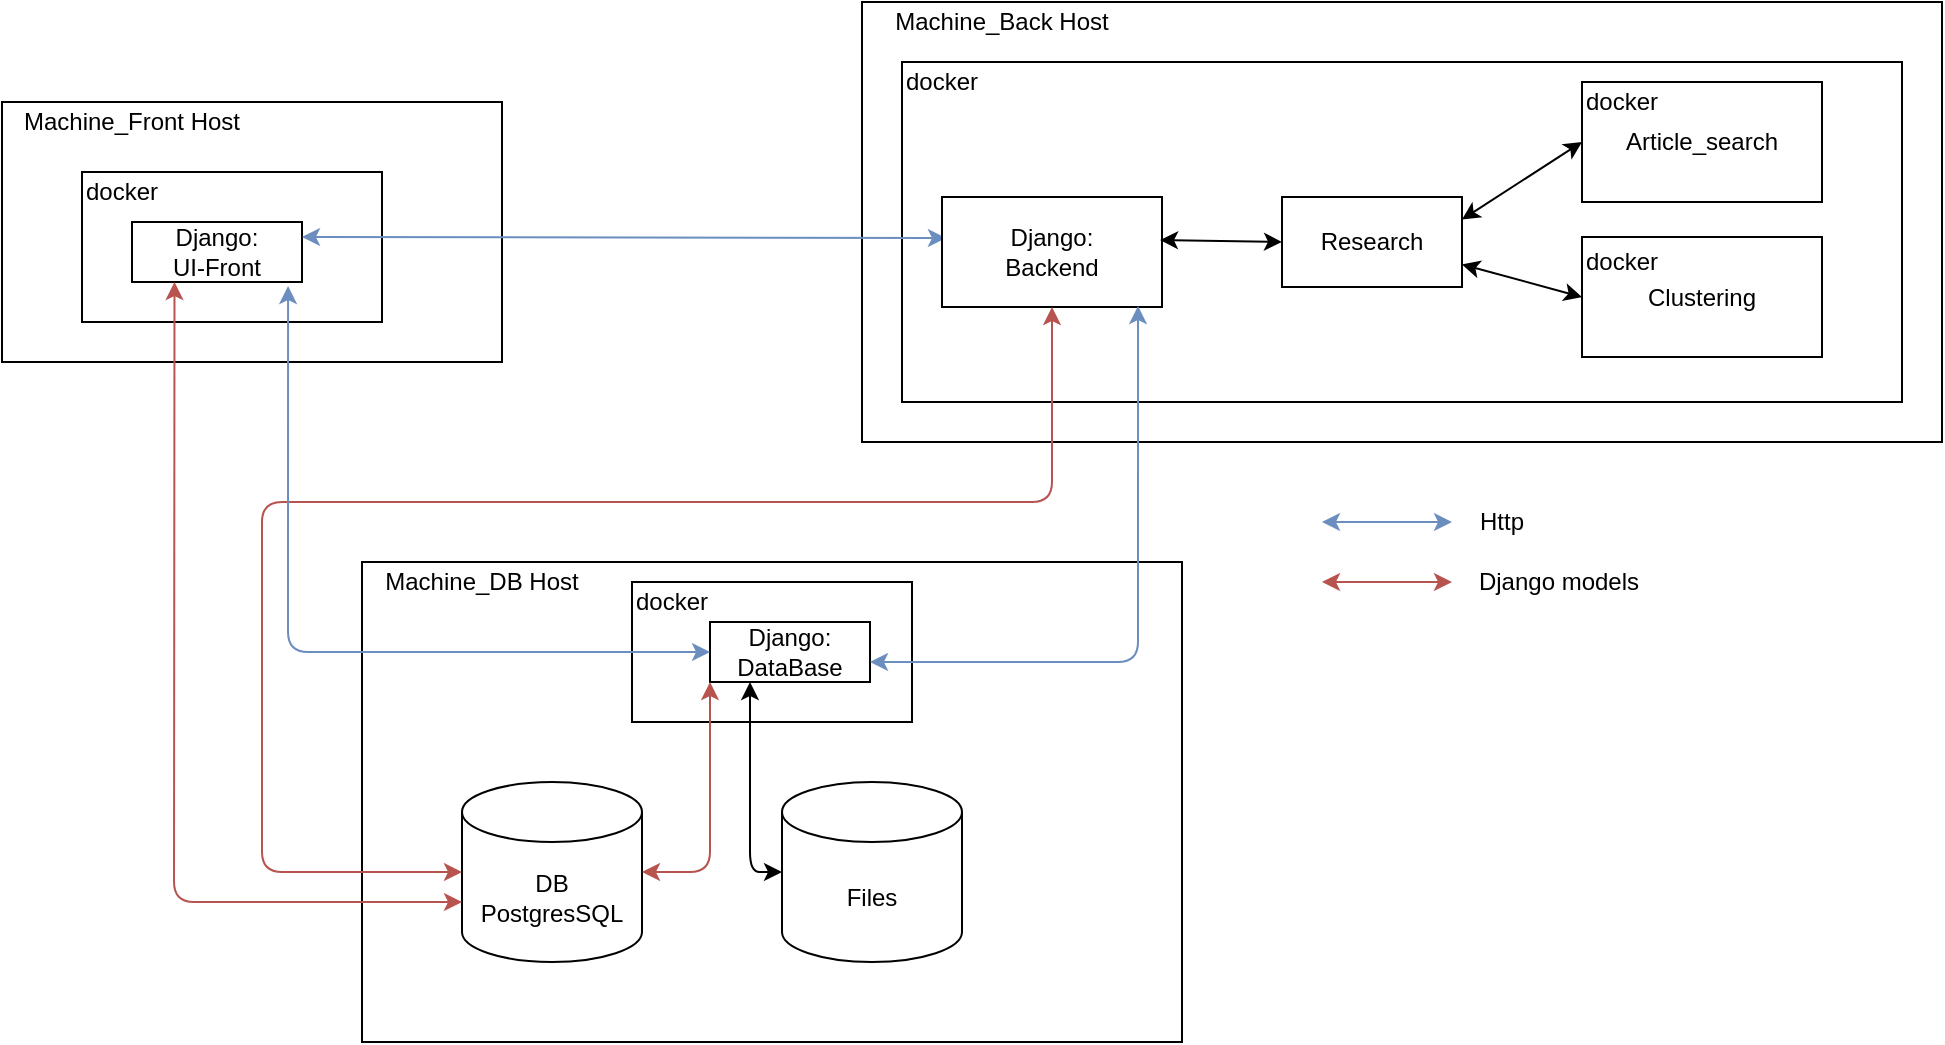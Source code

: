 <mxfile version="14.4.3" type="device"><diagram id="G_cpTcne698S1ex-nkcn" name="Page-1"><mxGraphModel dx="1350" dy="816" grid="1" gridSize="10" guides="1" tooltips="1" connect="1" arrows="1" fold="1" page="1" pageScale="1" pageWidth="827" pageHeight="1169" math="0" shadow="0"><root><mxCell id="0"/><mxCell id="1" parent="0"/><mxCell id="9xVHjaWjT31FsdSaAuU0-7" value="" style="rounded=0;whiteSpace=wrap;html=1;" parent="1" vertex="1"><mxGeometry x="490" y="90" width="540" height="220" as="geometry"/></mxCell><mxCell id="9xVHjaWjT31FsdSaAuU0-23" value="" style="rounded=0;whiteSpace=wrap;html=1;" parent="1" vertex="1"><mxGeometry x="510" y="120" width="500" height="170" as="geometry"/></mxCell><mxCell id="9xVHjaWjT31FsdSaAuU0-5" value="" style="rounded=0;whiteSpace=wrap;html=1;" parent="1" vertex="1"><mxGeometry x="60" y="140" width="250" height="130" as="geometry"/></mxCell><mxCell id="9xVHjaWjT31FsdSaAuU0-6" value="" style="rounded=0;whiteSpace=wrap;html=1;" parent="1" vertex="1"><mxGeometry x="240" y="370" width="410" height="240" as="geometry"/></mxCell><mxCell id="9xVHjaWjT31FsdSaAuU0-8" value="Machine_Front Host" style="text;html=1;strokeColor=none;fillColor=none;align=center;verticalAlign=middle;whiteSpace=wrap;rounded=0;" parent="1" vertex="1"><mxGeometry x="60" y="140" width="130" height="20" as="geometry"/></mxCell><mxCell id="9xVHjaWjT31FsdSaAuU0-9" value="Machine_DB Host" style="text;html=1;strokeColor=none;fillColor=none;align=center;verticalAlign=middle;whiteSpace=wrap;rounded=0;" parent="1" vertex="1"><mxGeometry x="240" y="370" width="120" height="20" as="geometry"/></mxCell><mxCell id="9xVHjaWjT31FsdSaAuU0-10" value="Machine_Back Host" style="text;html=1;strokeColor=none;fillColor=none;align=center;verticalAlign=middle;whiteSpace=wrap;rounded=0;" parent="1" vertex="1"><mxGeometry x="490" y="90" width="140" height="20" as="geometry"/></mxCell><mxCell id="9xVHjaWjT31FsdSaAuU0-11" value="" style="rounded=0;whiteSpace=wrap;html=1;" parent="1" vertex="1"><mxGeometry x="100" y="175" width="150" height="75" as="geometry"/></mxCell><mxCell id="9xVHjaWjT31FsdSaAuU0-12" value="docker" style="text;html=1;strokeColor=none;fillColor=none;align=center;verticalAlign=middle;whiteSpace=wrap;rounded=0;" parent="1" vertex="1"><mxGeometry x="100" y="175" width="40" height="20" as="geometry"/></mxCell><mxCell id="9xVHjaWjT31FsdSaAuU0-13" value="Django:&lt;br&gt;UI-Front" style="rounded=0;whiteSpace=wrap;html=1;" parent="1" vertex="1"><mxGeometry x="125" y="200" width="85" height="30" as="geometry"/></mxCell><mxCell id="9xVHjaWjT31FsdSaAuU0-14" value="DB&lt;br&gt;PostgresSQL" style="shape=cylinder3;whiteSpace=wrap;html=1;boundedLbl=1;backgroundOutline=1;size=15;" parent="1" vertex="1"><mxGeometry x="290" y="480" width="90" height="90" as="geometry"/></mxCell><mxCell id="9xVHjaWjT31FsdSaAuU0-15" value="" style="rounded=0;whiteSpace=wrap;html=1;" parent="1" vertex="1"><mxGeometry x="375" y="380" width="140" height="70" as="geometry"/></mxCell><mxCell id="9xVHjaWjT31FsdSaAuU0-16" value="docker" style="text;html=1;strokeColor=none;fillColor=none;align=center;verticalAlign=middle;whiteSpace=wrap;rounded=0;" parent="1" vertex="1"><mxGeometry x="375" y="380" width="40" height="20" as="geometry"/></mxCell><mxCell id="9xVHjaWjT31FsdSaAuU0-17" value="Django:&lt;br&gt;DataBase" style="rounded=0;whiteSpace=wrap;html=1;" parent="1" vertex="1"><mxGeometry x="414" y="400" width="80" height="30" as="geometry"/></mxCell><mxCell id="9xVHjaWjT31FsdSaAuU0-18" value="Files" style="shape=cylinder3;whiteSpace=wrap;html=1;boundedLbl=1;backgroundOutline=1;size=15;" parent="1" vertex="1"><mxGeometry x="450" y="480" width="90" height="90" as="geometry"/></mxCell><mxCell id="9xVHjaWjT31FsdSaAuU0-20" value="" style="endArrow=classic;startArrow=classic;html=1;entryX=0.25;entryY=1;entryDx=0;entryDy=0;exitX=0;exitY=0;exitDx=0;exitDy=60;exitPerimeter=0;fillColor=#f8cecc;strokeColor=#b85450;" parent="1" source="9xVHjaWjT31FsdSaAuU0-14" target="9xVHjaWjT31FsdSaAuU0-13" edge="1"><mxGeometry width="50" height="50" relative="1" as="geometry"><mxPoint x="140" y="405" as="sourcePoint"/><mxPoint x="190" y="355" as="targetPoint"/><Array as="points"><mxPoint x="146" y="540"/></Array></mxGeometry></mxCell><mxCell id="9xVHjaWjT31FsdSaAuU0-22" value="" style="endArrow=classic;startArrow=classic;html=1;exitX=1;exitY=0.25;exitDx=0;exitDy=0;entryX=0.018;entryY=0.373;entryDx=0;entryDy=0;entryPerimeter=0;fillColor=#dae8fc;strokeColor=#6c8ebf;" parent="1" source="9xVHjaWjT31FsdSaAuU0-13" target="9xVHjaWjT31FsdSaAuU0-25" edge="1"><mxGeometry width="50" height="50" relative="1" as="geometry"><mxPoint x="430" y="340" as="sourcePoint"/><mxPoint x="450" y="200" as="targetPoint"/></mxGeometry></mxCell><mxCell id="9xVHjaWjT31FsdSaAuU0-24" value="docker" style="text;html=1;strokeColor=none;fillColor=none;align=center;verticalAlign=middle;whiteSpace=wrap;rounded=0;" parent="1" vertex="1"><mxGeometry x="510" y="120" width="40" height="20" as="geometry"/></mxCell><mxCell id="9xVHjaWjT31FsdSaAuU0-25" value="Django:&lt;br&gt;Backend" style="rounded=0;whiteSpace=wrap;html=1;" parent="1" vertex="1"><mxGeometry x="530" y="187.5" width="110" height="55" as="geometry"/></mxCell><mxCell id="9xVHjaWjT31FsdSaAuU0-26" value="Article_search" style="rounded=0;whiteSpace=wrap;html=1;" parent="1" vertex="1"><mxGeometry x="850" y="130" width="120" height="60" as="geometry"/></mxCell><mxCell id="9xVHjaWjT31FsdSaAuU0-27" value="docker" style="text;html=1;strokeColor=none;fillColor=none;align=center;verticalAlign=middle;whiteSpace=wrap;rounded=0;" parent="1" vertex="1"><mxGeometry x="850" y="130" width="40" height="20" as="geometry"/></mxCell><mxCell id="9xVHjaWjT31FsdSaAuU0-29" value="Clustering" style="rounded=0;whiteSpace=wrap;html=1;" parent="1" vertex="1"><mxGeometry x="850" y="207.5" width="120" height="60" as="geometry"/></mxCell><mxCell id="9xVHjaWjT31FsdSaAuU0-30" value="docker" style="text;html=1;strokeColor=none;fillColor=none;align=center;verticalAlign=middle;whiteSpace=wrap;rounded=0;" parent="1" vertex="1"><mxGeometry x="850" y="210" width="40" height="20" as="geometry"/></mxCell><mxCell id="9xVHjaWjT31FsdSaAuU0-31" value="" style="endArrow=classic;startArrow=classic;html=1;entryX=0;entryY=0.5;entryDx=0;entryDy=0;exitX=1;exitY=0.25;exitDx=0;exitDy=0;" parent="1" target="9xVHjaWjT31FsdSaAuU0-26" edge="1" source="2Za-RXJsQZPwFmc7iHx3-1"><mxGeometry width="50" height="50" relative="1" as="geometry"><mxPoint x="640" y="210" as="sourcePoint"/><mxPoint x="690" y="160" as="targetPoint"/></mxGeometry></mxCell><mxCell id="9xVHjaWjT31FsdSaAuU0-32" value="" style="endArrow=classic;startArrow=classic;html=1;entryX=0;entryY=0.5;entryDx=0;entryDy=0;exitX=1;exitY=0.75;exitDx=0;exitDy=0;" parent="1" target="9xVHjaWjT31FsdSaAuU0-29" edge="1" source="2Za-RXJsQZPwFmc7iHx3-1"><mxGeometry width="50" height="50" relative="1" as="geometry"><mxPoint x="640" y="225" as="sourcePoint"/><mxPoint x="690" y="175" as="targetPoint"/></mxGeometry></mxCell><mxCell id="9xVHjaWjT31FsdSaAuU0-35" value="" style="endArrow=classic;startArrow=classic;html=1;exitX=0;exitY=0.5;exitDx=0;exitDy=0;exitPerimeter=0;entryX=0.5;entryY=1;entryDx=0;entryDy=0;fillColor=#f8cecc;strokeColor=#b85450;" parent="1" source="9xVHjaWjT31FsdSaAuU0-14" target="9xVHjaWjT31FsdSaAuU0-25" edge="1"><mxGeometry width="50" height="50" relative="1" as="geometry"><mxPoint x="180" y="490" as="sourcePoint"/><mxPoint x="230" y="440" as="targetPoint"/><Array as="points"><mxPoint x="190" y="525"/><mxPoint x="190" y="340"/><mxPoint x="585" y="340"/></Array></mxGeometry></mxCell><mxCell id="2Za-RXJsQZPwFmc7iHx3-1" value="Research" style="rounded=0;whiteSpace=wrap;html=1;" vertex="1" parent="1"><mxGeometry x="700" y="187.5" width="90" height="45" as="geometry"/></mxCell><mxCell id="2Za-RXJsQZPwFmc7iHx3-2" value="" style="endArrow=classic;startArrow=classic;html=1;entryX=0;entryY=0.5;entryDx=0;entryDy=0;exitX=0.991;exitY=0.391;exitDx=0;exitDy=0;exitPerimeter=0;" edge="1" parent="1" source="9xVHjaWjT31FsdSaAuU0-25" target="2Za-RXJsQZPwFmc7iHx3-1"><mxGeometry width="50" height="50" relative="1" as="geometry"><mxPoint x="640" y="220" as="sourcePoint"/><mxPoint x="690" y="170" as="targetPoint"/></mxGeometry></mxCell><mxCell id="2Za-RXJsQZPwFmc7iHx3-3" value="" style="endArrow=classic;startArrow=classic;html=1;entryX=0.891;entryY=0.991;entryDx=0;entryDy=0;entryPerimeter=0;fillColor=#dae8fc;strokeColor=#6c8ebf;" edge="1" parent="1" target="9xVHjaWjT31FsdSaAuU0-25"><mxGeometry width="50" height="50" relative="1" as="geometry"><mxPoint x="494" y="420" as="sourcePoint"/><mxPoint x="544" y="370" as="targetPoint"/><Array as="points"><mxPoint x="628" y="420"/></Array></mxGeometry></mxCell><mxCell id="2Za-RXJsQZPwFmc7iHx3-4" value="" style="endArrow=classic;startArrow=classic;html=1;entryX=0.25;entryY=1;entryDx=0;entryDy=0;exitX=0;exitY=0.5;exitDx=0;exitDy=0;exitPerimeter=0;" edge="1" parent="1" source="9xVHjaWjT31FsdSaAuU0-18" target="9xVHjaWjT31FsdSaAuU0-17"><mxGeometry width="50" height="50" relative="1" as="geometry"><mxPoint x="429" y="530" as="sourcePoint"/><mxPoint x="479" y="480" as="targetPoint"/><Array as="points"><mxPoint x="434" y="525"/></Array></mxGeometry></mxCell><mxCell id="2Za-RXJsQZPwFmc7iHx3-5" value="" style="endArrow=classic;startArrow=classic;html=1;entryX=0;entryY=1;entryDx=0;entryDy=0;exitX=1;exitY=0.5;exitDx=0;exitDy=0;exitPerimeter=0;fillColor=#f8cecc;strokeColor=#b85450;" edge="1" parent="1" source="9xVHjaWjT31FsdSaAuU0-14" target="9xVHjaWjT31FsdSaAuU0-17"><mxGeometry width="50" height="50" relative="1" as="geometry"><mxPoint x="388.5" y="540" as="sourcePoint"/><mxPoint x="438.5" y="490" as="targetPoint"/><Array as="points"><mxPoint x="414" y="525"/></Array></mxGeometry></mxCell><mxCell id="2Za-RXJsQZPwFmc7iHx3-6" value="" style="endArrow=classic;startArrow=classic;html=1;entryX=0.918;entryY=1.067;entryDx=0;entryDy=0;exitX=0;exitY=0.5;exitDx=0;exitDy=0;entryPerimeter=0;fillColor=#dae8fc;strokeColor=#6c8ebf;" edge="1" parent="1" source="9xVHjaWjT31FsdSaAuU0-17" target="9xVHjaWjT31FsdSaAuU0-13"><mxGeometry width="50" height="50" relative="1" as="geometry"><mxPoint x="190" y="320" as="sourcePoint"/><mxPoint x="240" y="270" as="targetPoint"/><Array as="points"><mxPoint x="203" y="415"/></Array></mxGeometry></mxCell><mxCell id="2Za-RXJsQZPwFmc7iHx3-7" value="" style="endArrow=classic;startArrow=classic;html=1;fillColor=#dae8fc;strokeColor=#6c8ebf;" edge="1" parent="1"><mxGeometry width="50" height="50" relative="1" as="geometry"><mxPoint x="720" y="350" as="sourcePoint"/><mxPoint x="785" y="350" as="targetPoint"/></mxGeometry></mxCell><mxCell id="2Za-RXJsQZPwFmc7iHx3-8" value="" style="endArrow=classic;startArrow=classic;html=1;fillColor=#f8cecc;strokeColor=#b85450;" edge="1" parent="1"><mxGeometry width="50" height="50" relative="1" as="geometry"><mxPoint x="720" y="380" as="sourcePoint"/><mxPoint x="785" y="380" as="targetPoint"/></mxGeometry></mxCell><mxCell id="2Za-RXJsQZPwFmc7iHx3-9" value="Http" style="text;html=1;strokeColor=none;fillColor=none;align=center;verticalAlign=middle;whiteSpace=wrap;rounded=0;" vertex="1" parent="1"><mxGeometry x="760" y="340" width="100" height="20" as="geometry"/></mxCell><mxCell id="2Za-RXJsQZPwFmc7iHx3-10" value="Django models" style="text;html=1;strokeColor=none;fillColor=none;align=center;verticalAlign=middle;whiteSpace=wrap;rounded=0;" vertex="1" parent="1"><mxGeometry x="787" y="370" width="103" height="20" as="geometry"/></mxCell></root></mxGraphModel></diagram></mxfile>